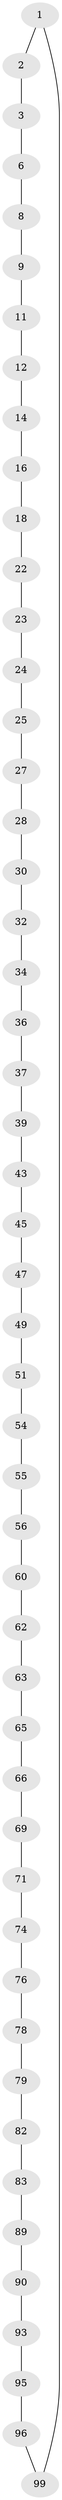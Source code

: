// original degree distribution, {2: 1.0}
// Generated by graph-tools (version 1.1) at 2025/20/03/04/25 18:20:20]
// undirected, 50 vertices, 50 edges
graph export_dot {
graph [start="1"]
  node [color=gray90,style=filled];
  1 [super="+100"];
  2;
  3 [super="+4"];
  6 [super="+7"];
  8;
  9 [super="+10"];
  11;
  12 [super="+13"];
  14 [super="+15"];
  16 [super="+17"];
  18 [super="+19"];
  22;
  23;
  24;
  25 [super="+26"];
  27;
  28 [super="+29"];
  30 [super="+31"];
  32 [super="+33"];
  34 [super="+35"];
  36;
  37 [super="+38"];
  39 [super="+40"];
  43 [super="+44"];
  45 [super="+46"];
  47 [super="+48"];
  49 [super="+50"];
  51 [super="+52"];
  54;
  55;
  56 [super="+57"];
  60 [super="+61"];
  62;
  63 [super="+64"];
  65;
  66 [super="+67"];
  69 [super="+70"];
  71 [super="+72"];
  74 [super="+75"];
  76 [super="+77"];
  78;
  79 [super="+80"];
  82;
  83 [super="+84"];
  89;
  90 [super="+91"];
  93 [super="+94"];
  95;
  96 [super="+97"];
  99;
  1 -- 2;
  1 -- 99;
  2 -- 3;
  3 -- 6;
  6 -- 8;
  8 -- 9;
  9 -- 11;
  11 -- 12;
  12 -- 14;
  14 -- 16;
  16 -- 18;
  18 -- 22;
  22 -- 23;
  23 -- 24;
  24 -- 25;
  25 -- 27;
  27 -- 28;
  28 -- 30;
  30 -- 32;
  32 -- 34;
  34 -- 36;
  36 -- 37;
  37 -- 39;
  39 -- 43;
  43 -- 45;
  45 -- 47;
  47 -- 49;
  49 -- 51;
  51 -- 54;
  54 -- 55;
  55 -- 56;
  56 -- 60;
  60 -- 62;
  62 -- 63;
  63 -- 65;
  65 -- 66;
  66 -- 69;
  69 -- 71;
  71 -- 74;
  74 -- 76;
  76 -- 78;
  78 -- 79;
  79 -- 82;
  82 -- 83;
  83 -- 89;
  89 -- 90;
  90 -- 93;
  93 -- 95;
  95 -- 96;
  96 -- 99;
}
